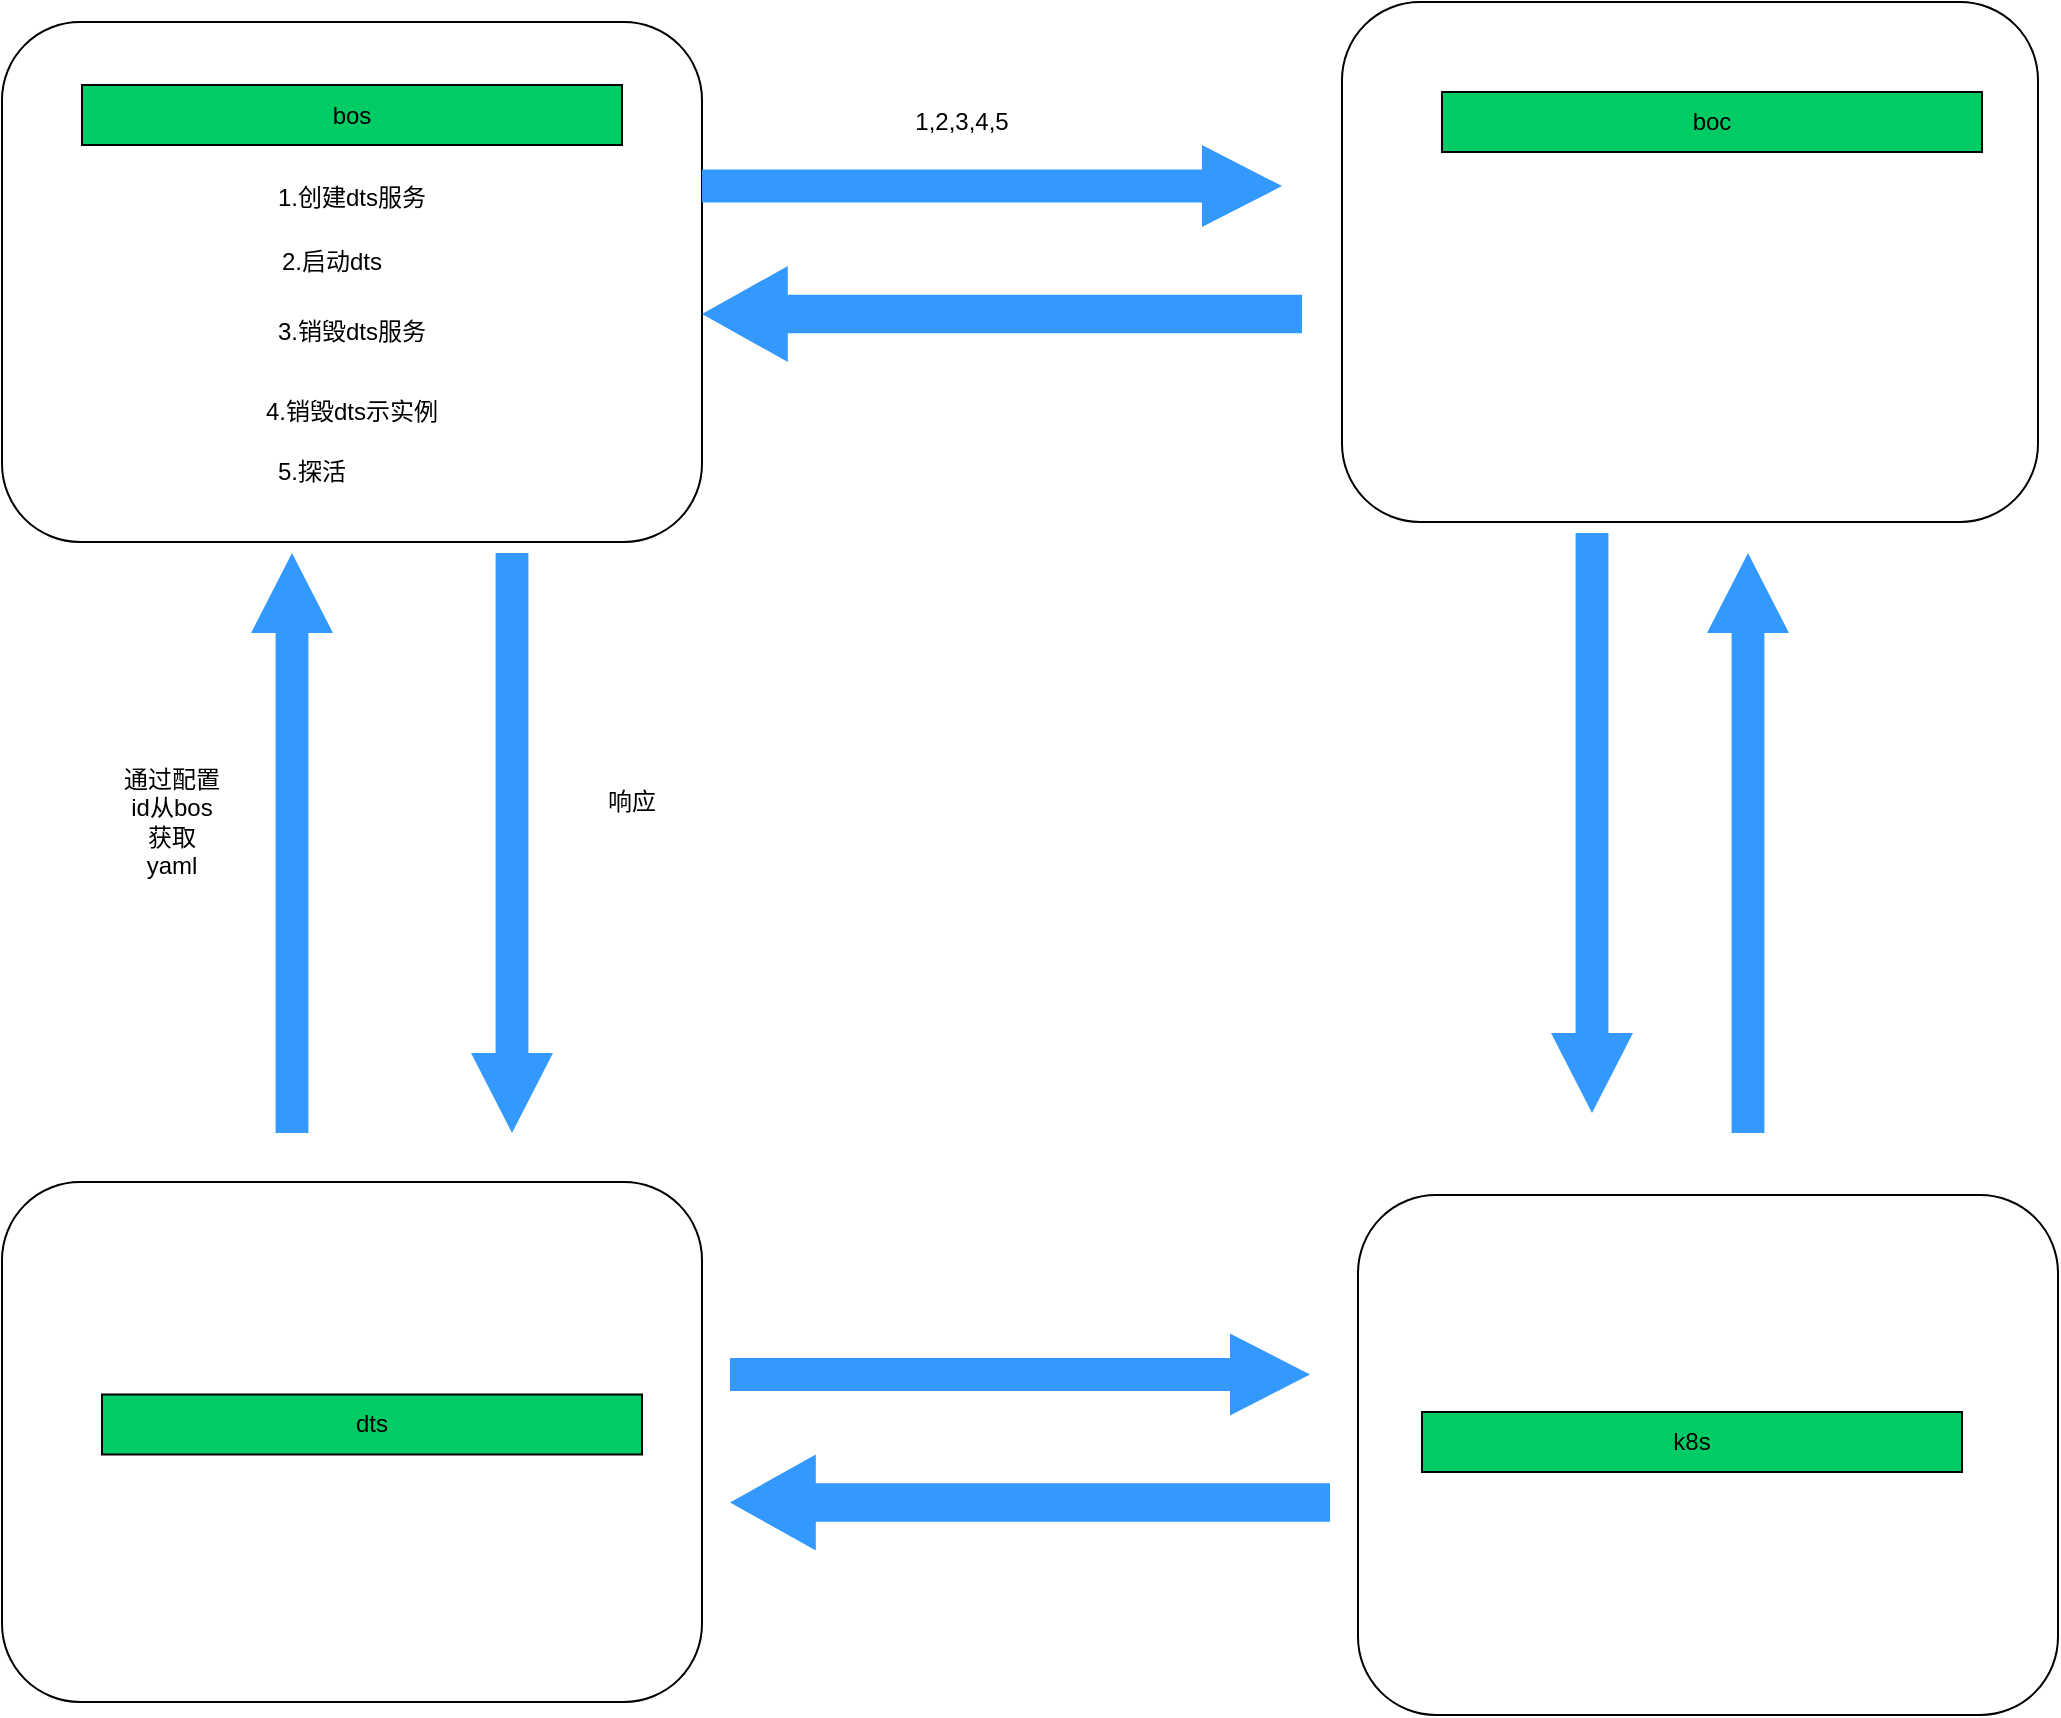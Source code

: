 <mxfile version="13.9.9" type="github">
  <diagram id="LUMRh5OlZpuZEt3NDZdp" name="Page-1">
    <mxGraphModel dx="1373" dy="772" grid="1" gridSize="10" guides="1" tooltips="1" connect="1" arrows="1" fold="1" page="1" pageScale="1" pageWidth="827" pageHeight="1169" math="0" shadow="0">
      <root>
        <mxCell id="0" />
        <mxCell id="1" parent="0" />
        <mxCell id="xKzn0QDxyfaIzEWa7lP7-7" value="" style="rounded=1;whiteSpace=wrap;html=1;" parent="1" vertex="1">
          <mxGeometry x="50" y="360" width="350" height="260" as="geometry" />
        </mxCell>
        <mxCell id="xKzn0QDxyfaIzEWa7lP7-8" value="" style="rounded=1;whiteSpace=wrap;html=1;" parent="1" vertex="1">
          <mxGeometry x="720" y="350" width="348" height="260" as="geometry" />
        </mxCell>
        <mxCell id="xKzn0QDxyfaIzEWa7lP7-16" value="bos" style="rounded=0;whiteSpace=wrap;html=1;fillColor=#00CC66;" parent="1" vertex="1">
          <mxGeometry x="90" y="391.5" width="270" height="30" as="geometry" />
        </mxCell>
        <mxCell id="f2b8wQUxbWhwlR0vjk2G-1" value="1,2,3,4,5" style="rounded=0;whiteSpace=wrap;html=1;strokeColor=none;fillColor=#FFFFFF;" parent="1" vertex="1">
          <mxGeometry x="470" y="400" width="120" height="20" as="geometry" />
        </mxCell>
        <mxCell id="f2b8wQUxbWhwlR0vjk2G-2" value="" style="rounded=0;whiteSpace=wrap;html=1;fillColor=#FFFFFF;strokeColor=none;" parent="1" vertex="1">
          <mxGeometry x="480" y="530" width="120" height="20" as="geometry" />
        </mxCell>
        <mxCell id="f2b8wQUxbWhwlR0vjk2G-56" value="" style="html=1;shadow=0;dashed=0;align=center;verticalAlign=middle;shape=mxgraph.arrows2.arrow;dy=0.6;dx=40;flipH=1;notch=0;strokeColor=#000099;fillColor=#3399FF;" parent="1" vertex="1">
          <mxGeometry x="760" y="1000" width="160" height="40" as="geometry" />
        </mxCell>
        <mxCell id="f2b8wQUxbWhwlR0vjk2G-67" value="" style="html=1;shadow=0;dashed=0;align=center;verticalAlign=middle;shape=mxgraph.arrows2.arrow;dy=0.6;dx=40;notch=0;strokeColor=none;fillColor=#3399FF;" parent="1" vertex="1">
          <mxGeometry x="761.54" y="1150" width="160" height="41" as="geometry" />
        </mxCell>
        <mxCell id="f2b8wQUxbWhwlR0vjk2G-69" value="索引配置信息" style="rounded=0;whiteSpace=wrap;html=1;fillColor=#FFFFFF;strokeColor=none;" parent="1" vertex="1">
          <mxGeometry x="770" y="1130" width="120" height="20" as="geometry" />
        </mxCell>
        <mxCell id="CAqo2h0ms8LlTHT3pmIE-1" value="" style="rounded=1;whiteSpace=wrap;html=1;" parent="1" vertex="1">
          <mxGeometry x="50" y="940" width="350" height="260" as="geometry" />
        </mxCell>
        <mxCell id="CAqo2h0ms8LlTHT3pmIE-14" value="" style="rounded=1;whiteSpace=wrap;html=1;" parent="1" vertex="1">
          <mxGeometry x="728" y="946.5" width="350" height="260" as="geometry" />
        </mxCell>
        <mxCell id="CAqo2h0ms8LlTHT3pmIE-27" value="" style="html=1;shadow=0;dashed=0;align=center;verticalAlign=middle;shape=mxgraph.arrows2.arrow;dy=0.6;dx=40;notch=0;strokeColor=none;fillColor=#3399FF;" parent="1" vertex="1">
          <mxGeometry x="400" y="421.5" width="290" height="41" as="geometry" />
        </mxCell>
        <mxCell id="CAqo2h0ms8LlTHT3pmIE-28" value="" style="shape=singleArrow;direction=west;whiteSpace=wrap;html=1;strokeColor=none;fillColor=#3399FF;arrowWidth=0.399;arrowSize=0.143;" parent="1" vertex="1">
          <mxGeometry x="400" y="482" width="300" height="48" as="geometry" />
        </mxCell>
        <mxCell id="CAqo2h0ms8LlTHT3pmIE-31" value="boc" style="rounded=0;whiteSpace=wrap;html=1;fillColor=#00CC66;" parent="1" vertex="1">
          <mxGeometry x="770" y="395" width="270" height="30" as="geometry" />
        </mxCell>
        <mxCell id="CAqo2h0ms8LlTHT3pmIE-32" value="" style="html=1;shadow=0;dashed=0;align=center;verticalAlign=middle;shape=mxgraph.arrows2.arrow;dy=0.6;dx=40;notch=0;strokeColor=none;fillColor=#3399FF;rotation=90;" parent="1" vertex="1">
          <mxGeometry x="700" y="740" width="290" height="41" as="geometry" />
        </mxCell>
        <mxCell id="CAqo2h0ms8LlTHT3pmIE-33" value="" style="html=1;shadow=0;dashed=0;align=center;verticalAlign=middle;shape=mxgraph.arrows2.arrow;dy=0.6;dx=40;notch=0;strokeColor=none;fillColor=#3399FF;rotation=-90;" parent="1" vertex="1">
          <mxGeometry x="778" y="750" width="290" height="41" as="geometry" />
        </mxCell>
        <mxCell id="CAqo2h0ms8LlTHT3pmIE-34" value="" style="html=1;shadow=0;dashed=0;align=center;verticalAlign=middle;shape=mxgraph.arrows2.arrow;dy=0.6;dx=40;notch=0;strokeColor=none;fillColor=#3399FF;" parent="1" vertex="1">
          <mxGeometry x="414" y="1015.75" width="290" height="41" as="geometry" />
        </mxCell>
        <mxCell id="CAqo2h0ms8LlTHT3pmIE-35" value="" style="shape=singleArrow;direction=west;whiteSpace=wrap;html=1;strokeColor=none;fillColor=#3399FF;arrowWidth=0.399;arrowSize=0.143;" parent="1" vertex="1">
          <mxGeometry x="414" y="1076.25" width="300" height="48" as="geometry" />
        </mxCell>
        <mxCell id="CAqo2h0ms8LlTHT3pmIE-36" value="k8s" style="rounded=0;whiteSpace=wrap;html=1;fillColor=#00CC66;" parent="1" vertex="1">
          <mxGeometry x="760" y="1055" width="270" height="30" as="geometry" />
        </mxCell>
        <mxCell id="CAqo2h0ms8LlTHT3pmIE-37" value="dts" style="rounded=0;whiteSpace=wrap;html=1;fillColor=#00CC66;" parent="1" vertex="1">
          <mxGeometry x="100" y="1046.25" width="270" height="30" as="geometry" />
        </mxCell>
        <mxCell id="CAqo2h0ms8LlTHT3pmIE-40" value="1.创建dts服务" style="rounded=0;whiteSpace=wrap;html=1;strokeColor=none;fillColor=#FFFFFF;" parent="1" vertex="1">
          <mxGeometry x="130" y="432.5" width="190" height="30" as="geometry" />
        </mxCell>
        <mxCell id="CAqo2h0ms8LlTHT3pmIE-41" value="2.启动dts" style="rounded=0;whiteSpace=wrap;html=1;strokeColor=none;fillColor=#FFFFFF;" parent="1" vertex="1">
          <mxGeometry x="120" y="465" width="190" height="30" as="geometry" />
        </mxCell>
        <mxCell id="Pzn9V1K6N3wmKN9Gp2ga-1" value="3.销毁dts服务" style="rounded=0;whiteSpace=wrap;html=1;strokeColor=none;fillColor=#FFFFFF;" vertex="1" parent="1">
          <mxGeometry x="130" y="500" width="190" height="30" as="geometry" />
        </mxCell>
        <mxCell id="Pzn9V1K6N3wmKN9Gp2ga-2" value="4.销毁dts示实例" style="rounded=0;whiteSpace=wrap;html=1;strokeColor=none;fillColor=#FFFFFF;" vertex="1" parent="1">
          <mxGeometry x="130" y="540" width="190" height="30" as="geometry" />
        </mxCell>
        <mxCell id="Pzn9V1K6N3wmKN9Gp2ga-5" value="5.探活" style="rounded=0;whiteSpace=wrap;html=1;strokeColor=none;fillColor=#FFFFFF;" vertex="1" parent="1">
          <mxGeometry x="110" y="570" width="190" height="30" as="geometry" />
        </mxCell>
        <mxCell id="Pzn9V1K6N3wmKN9Gp2ga-6" value="" style="html=1;shadow=0;dashed=0;align=center;verticalAlign=middle;shape=mxgraph.arrows2.arrow;dy=0.6;dx=40;notch=0;strokeColor=none;fillColor=#3399FF;rotation=-90;" vertex="1" parent="1">
          <mxGeometry x="50" y="750" width="290" height="41" as="geometry" />
        </mxCell>
        <mxCell id="Pzn9V1K6N3wmKN9Gp2ga-7" value="" style="html=1;shadow=0;dashed=0;align=center;verticalAlign=middle;shape=mxgraph.arrows2.arrow;dy=0.6;dx=40;notch=0;strokeColor=none;fillColor=#3399FF;rotation=90;" vertex="1" parent="1">
          <mxGeometry x="160" y="750" width="290" height="41" as="geometry" />
        </mxCell>
        <mxCell id="Pzn9V1K6N3wmKN9Gp2ga-8" value="通过配置id从bos获取yaml" style="rounded=0;whiteSpace=wrap;html=1;fillColor=#FFFFFF;strokeColor=none;" vertex="1" parent="1">
          <mxGeometry x="110" y="700" width="50" height="120" as="geometry" />
        </mxCell>
        <mxCell id="Pzn9V1K6N3wmKN9Gp2ga-9" value="响应" style="rounded=0;whiteSpace=wrap;html=1;fillColor=#FFFFFF;strokeColor=none;" vertex="1" parent="1">
          <mxGeometry x="340" y="690" width="50" height="120" as="geometry" />
        </mxCell>
      </root>
    </mxGraphModel>
  </diagram>
</mxfile>

